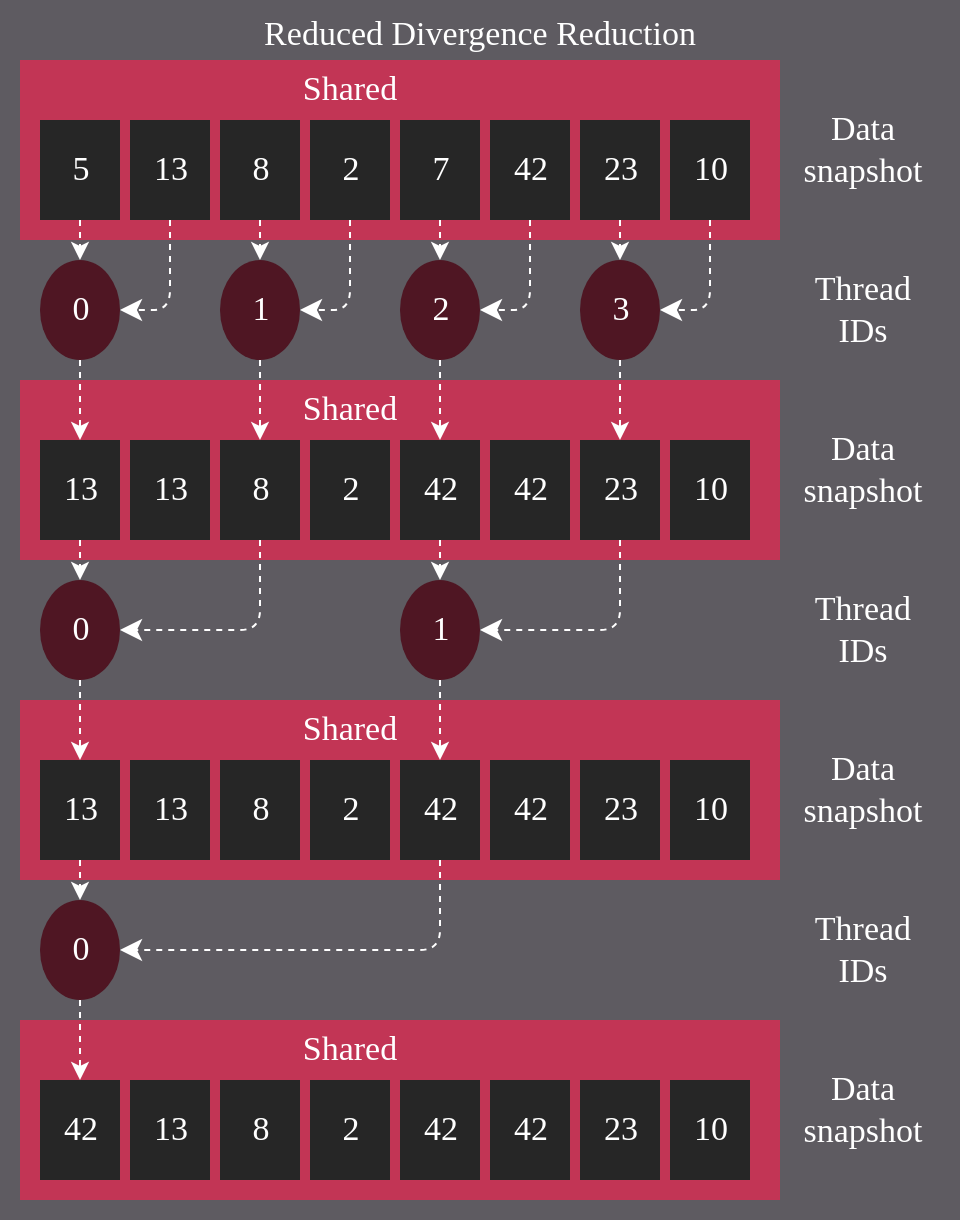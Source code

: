 <mxfile>
    <diagram id="zBbb_w2fufU70cdOGtND" name="1 oldal">
        <mxGraphModel dx="1054" dy="1139" grid="1" gridSize="10" guides="1" tooltips="1" connect="1" arrows="1" fold="1" page="0" pageScale="1" pageWidth="660" pageHeight="610" background="none" math="0" shadow="0">
            <root>
                <mxCell id="0"/>
                <mxCell id="1" parent="0"/>
                <mxCell id="450" value="" style="rounded=0;whiteSpace=wrap;html=1;fillColor=#5E5B61;fontColor=#FFFFFF;strokeColor=none;spacing=0;" vertex="1" parent="1">
                    <mxGeometry width="480" height="610" as="geometry"/>
                </mxCell>
                <mxCell id="451" value="Reduced Divergence Reduction" style="text;strokeColor=none;fillColor=none;align=center;verticalAlign=middle;rounded=0;fontFamily=klavika;fontSize=17;fontColor=#FFFFFF;" vertex="1" parent="1">
                    <mxGeometry x="210" width="60" height="30" as="geometry"/>
                </mxCell>
                <mxCell id="452" value="" style="rounded=0;whiteSpace=wrap;html=1;fillColor=#C23555;fontColor=#FFFFFF;strokeColor=none;" vertex="1" parent="1">
                    <mxGeometry x="10" y="30" width="380" height="90" as="geometry"/>
                </mxCell>
                <mxCell id="453" value="&lt;font face=&quot;Klavika&quot; style=&quot;font-size: 17px;&quot;&gt;Shared&lt;/font&gt;" style="text;html=1;strokeColor=none;fillColor=none;align=center;verticalAlign=middle;whiteSpace=wrap;rounded=0;fontSize=17;fontColor=#FFFFFF;" vertex="1" parent="1">
                    <mxGeometry x="145" y="30" width="60" height="30" as="geometry"/>
                </mxCell>
                <mxCell id="454" value="" style="rounded=0;whiteSpace=wrap;html=1;fillColor=#262626;fontColor=#FFFFFF;strokeColor=none;" vertex="1" parent="1">
                    <mxGeometry x="20" y="60" width="40" height="50" as="geometry"/>
                </mxCell>
                <mxCell id="455" value="5" style="text;html=1;strokeColor=none;fillColor=none;align=center;verticalAlign=middle;whiteSpace=wrap;rounded=0;fontFamily=Klavika;fontSize=17;fontColor=#FFFFFF;" vertex="1" parent="1">
                    <mxGeometry x="27.5" y="70" width="25" height="30" as="geometry"/>
                </mxCell>
                <mxCell id="456" value="" style="endArrow=classic;html=1;dashed=1;strokeColor=#FFFFFF;fontColor=#FFFFFF;entryX=0.5;entryY=0;entryDx=0;entryDy=0;exitX=0.5;exitY=1;exitDx=0;exitDy=0;" edge="1" parent="1" source="454" target="459">
                    <mxGeometry width="50" height="50" relative="1" as="geometry">
                        <mxPoint x="450" y="50" as="sourcePoint"/>
                        <mxPoint x="450" y="360" as="targetPoint"/>
                    </mxGeometry>
                </mxCell>
                <mxCell id="457" value="" style="rounded=0;whiteSpace=wrap;html=1;fillColor=#262626;fontColor=#FFFFFF;strokeColor=none;" vertex="1" parent="1">
                    <mxGeometry x="65" y="60" width="40" height="50" as="geometry"/>
                </mxCell>
                <mxCell id="458" value="13" style="text;html=1;strokeColor=none;fillColor=none;align=center;verticalAlign=middle;whiteSpace=wrap;rounded=0;fontFamily=Klavika;fontSize=17;fontColor=#FFFFFF;" vertex="1" parent="1">
                    <mxGeometry x="72.5" y="70" width="25" height="30" as="geometry"/>
                </mxCell>
                <mxCell id="459" value="" style="ellipse;whiteSpace=wrap;html=1;fillColor=#4F1623;strokeColor=none;" vertex="1" parent="1">
                    <mxGeometry x="20" y="130" width="40" height="50" as="geometry"/>
                </mxCell>
                <mxCell id="460" value="0" style="text;html=1;strokeColor=none;fillColor=none;align=center;verticalAlign=middle;whiteSpace=wrap;rounded=0;fontFamily=Klavika;fontSize=17;fontColor=#FFFFFF;" vertex="1" parent="1">
                    <mxGeometry x="27.5" y="140" width="25" height="30" as="geometry"/>
                </mxCell>
                <mxCell id="461" value="" style="edgeStyle=segmentEdgeStyle;endArrow=classic;html=1;curved=0;rounded=1;endSize=8;startSize=8;entryX=1;entryY=0.5;entryDx=0;entryDy=0;exitX=0.5;exitY=1;exitDx=0;exitDy=0;strokeColor=#FFFFFF;fontColor=#FFFFFF;dashed=1;" edge="1" parent="1" source="457" target="459">
                    <mxGeometry width="50" height="50" relative="1" as="geometry">
                        <mxPoint x="270" y="260" as="sourcePoint"/>
                        <mxPoint x="320" y="210" as="targetPoint"/>
                        <Array as="points">
                            <mxPoint x="85" y="155"/>
                        </Array>
                    </mxGeometry>
                </mxCell>
                <mxCell id="462" value="" style="rounded=0;whiteSpace=wrap;html=1;fillColor=#262626;fontColor=#FFFFFF;strokeColor=none;" vertex="1" parent="1">
                    <mxGeometry x="110" y="60" width="40" height="50" as="geometry"/>
                </mxCell>
                <mxCell id="463" value="8" style="text;html=1;strokeColor=none;fillColor=none;align=center;verticalAlign=middle;whiteSpace=wrap;rounded=0;fontFamily=Klavika;fontSize=17;fontColor=#FFFFFF;" vertex="1" parent="1">
                    <mxGeometry x="117.5" y="70" width="25" height="30" as="geometry"/>
                </mxCell>
                <mxCell id="464" value="" style="endArrow=classic;html=1;dashed=1;strokeColor=#FFFFFF;fontColor=#FFFFFF;entryX=0.5;entryY=0;entryDx=0;entryDy=0;exitX=0.5;exitY=1;exitDx=0;exitDy=0;" edge="1" parent="1" source="462" target="467">
                    <mxGeometry width="50" height="50" relative="1" as="geometry">
                        <mxPoint x="540" y="50" as="sourcePoint"/>
                        <mxPoint x="540" y="360" as="targetPoint"/>
                    </mxGeometry>
                </mxCell>
                <mxCell id="465" value="" style="rounded=0;whiteSpace=wrap;html=1;fillColor=#262626;fontColor=#FFFFFF;strokeColor=none;" vertex="1" parent="1">
                    <mxGeometry x="155" y="60" width="40" height="50" as="geometry"/>
                </mxCell>
                <mxCell id="466" value="2" style="text;html=1;strokeColor=none;fillColor=none;align=center;verticalAlign=middle;whiteSpace=wrap;rounded=0;fontFamily=Klavika;fontSize=17;fontColor=#FFFFFF;" vertex="1" parent="1">
                    <mxGeometry x="162.5" y="70" width="25" height="30" as="geometry"/>
                </mxCell>
                <mxCell id="467" value="" style="ellipse;whiteSpace=wrap;html=1;fillColor=#4F1623;strokeColor=none;" vertex="1" parent="1">
                    <mxGeometry x="110" y="130" width="40" height="50" as="geometry"/>
                </mxCell>
                <mxCell id="468" value="1" style="text;html=1;strokeColor=none;fillColor=none;align=center;verticalAlign=middle;whiteSpace=wrap;rounded=0;fontFamily=Klavika;fontSize=17;fontColor=#FFFFFF;" vertex="1" parent="1">
                    <mxGeometry x="117.5" y="140" width="25" height="30" as="geometry"/>
                </mxCell>
                <mxCell id="469" value="" style="edgeStyle=segmentEdgeStyle;endArrow=classic;html=1;curved=0;rounded=1;endSize=8;startSize=8;entryX=1;entryY=0.5;entryDx=0;entryDy=0;exitX=0.5;exitY=1;exitDx=0;exitDy=0;strokeColor=#FFFFFF;fontColor=#FFFFFF;dashed=1;" edge="1" parent="1" source="465" target="467">
                    <mxGeometry width="50" height="50" relative="1" as="geometry">
                        <mxPoint x="360" y="260" as="sourcePoint"/>
                        <mxPoint x="410" y="210" as="targetPoint"/>
                        <Array as="points">
                            <mxPoint x="175" y="155"/>
                        </Array>
                    </mxGeometry>
                </mxCell>
                <mxCell id="470" value="" style="rounded=0;whiteSpace=wrap;html=1;fillColor=#262626;fontColor=#FFFFFF;strokeColor=none;" vertex="1" parent="1">
                    <mxGeometry x="200" y="60" width="40" height="50" as="geometry"/>
                </mxCell>
                <mxCell id="471" value="7" style="text;html=1;strokeColor=none;fillColor=none;align=center;verticalAlign=middle;whiteSpace=wrap;rounded=0;fontFamily=Klavika;fontSize=17;fontColor=#FFFFFF;" vertex="1" parent="1">
                    <mxGeometry x="207.5" y="70" width="25" height="30" as="geometry"/>
                </mxCell>
                <mxCell id="472" value="" style="endArrow=classic;html=1;dashed=1;strokeColor=#FFFFFF;fontColor=#FFFFFF;entryX=0.5;entryY=0;entryDx=0;entryDy=0;exitX=0.5;exitY=1;exitDx=0;exitDy=0;" edge="1" parent="1" source="470" target="475">
                    <mxGeometry width="50" height="50" relative="1" as="geometry">
                        <mxPoint x="630" y="50" as="sourcePoint"/>
                        <mxPoint x="630" y="360" as="targetPoint"/>
                    </mxGeometry>
                </mxCell>
                <mxCell id="473" value="" style="rounded=0;whiteSpace=wrap;html=1;fillColor=#262626;fontColor=#FFFFFF;strokeColor=none;" vertex="1" parent="1">
                    <mxGeometry x="245" y="60" width="40" height="50" as="geometry"/>
                </mxCell>
                <mxCell id="474" value="42" style="text;html=1;strokeColor=none;fillColor=none;align=center;verticalAlign=middle;whiteSpace=wrap;rounded=0;fontFamily=Klavika;fontSize=17;fontColor=#FFFFFF;" vertex="1" parent="1">
                    <mxGeometry x="252.5" y="70" width="25" height="30" as="geometry"/>
                </mxCell>
                <mxCell id="475" value="" style="ellipse;whiteSpace=wrap;html=1;fillColor=#4F1623;strokeColor=none;" vertex="1" parent="1">
                    <mxGeometry x="200" y="130" width="40" height="50" as="geometry"/>
                </mxCell>
                <mxCell id="476" value="2" style="text;html=1;strokeColor=none;fillColor=none;align=center;verticalAlign=middle;whiteSpace=wrap;rounded=0;fontFamily=Klavika;fontSize=17;fontColor=#FFFFFF;" vertex="1" parent="1">
                    <mxGeometry x="207.5" y="140" width="25" height="30" as="geometry"/>
                </mxCell>
                <mxCell id="477" value="" style="edgeStyle=segmentEdgeStyle;endArrow=classic;html=1;curved=0;rounded=1;endSize=8;startSize=8;entryX=1;entryY=0.5;entryDx=0;entryDy=0;exitX=0.5;exitY=1;exitDx=0;exitDy=0;strokeColor=#FFFFFF;fontColor=#FFFFFF;dashed=1;" edge="1" parent="1" source="473" target="475">
                    <mxGeometry width="50" height="50" relative="1" as="geometry">
                        <mxPoint x="450" y="260" as="sourcePoint"/>
                        <mxPoint x="500" y="210" as="targetPoint"/>
                        <Array as="points">
                            <mxPoint x="265" y="155"/>
                        </Array>
                    </mxGeometry>
                </mxCell>
                <mxCell id="478" value="" style="rounded=0;whiteSpace=wrap;html=1;fillColor=#262626;fontColor=#FFFFFF;strokeColor=none;" vertex="1" parent="1">
                    <mxGeometry x="290" y="60" width="40" height="50" as="geometry"/>
                </mxCell>
                <mxCell id="479" value="23" style="text;html=1;strokeColor=none;fillColor=none;align=center;verticalAlign=middle;whiteSpace=wrap;rounded=0;fontFamily=Klavika;fontSize=17;fontColor=#FFFFFF;" vertex="1" parent="1">
                    <mxGeometry x="297.5" y="70" width="25" height="30" as="geometry"/>
                </mxCell>
                <mxCell id="480" value="" style="endArrow=classic;html=1;dashed=1;strokeColor=#FFFFFF;fontColor=#FFFFFF;entryX=0.5;entryY=0;entryDx=0;entryDy=0;exitX=0.5;exitY=1;exitDx=0;exitDy=0;" edge="1" parent="1" source="478" target="483">
                    <mxGeometry width="50" height="50" relative="1" as="geometry">
                        <mxPoint x="720" y="50" as="sourcePoint"/>
                        <mxPoint x="720" y="360" as="targetPoint"/>
                    </mxGeometry>
                </mxCell>
                <mxCell id="481" value="" style="rounded=0;whiteSpace=wrap;html=1;fillColor=#262626;fontColor=#FFFFFF;strokeColor=none;" vertex="1" parent="1">
                    <mxGeometry x="335" y="60" width="40" height="50" as="geometry"/>
                </mxCell>
                <mxCell id="482" value="10" style="text;html=1;strokeColor=none;fillColor=none;align=center;verticalAlign=middle;whiteSpace=wrap;rounded=0;fontFamily=Klavika;fontSize=17;fontColor=#FFFFFF;" vertex="1" parent="1">
                    <mxGeometry x="342.5" y="70" width="25" height="30" as="geometry"/>
                </mxCell>
                <mxCell id="483" value="" style="ellipse;whiteSpace=wrap;html=1;fillColor=#4F1623;strokeColor=none;" vertex="1" parent="1">
                    <mxGeometry x="290" y="130" width="40" height="50" as="geometry"/>
                </mxCell>
                <mxCell id="484" value="3" style="text;html=1;strokeColor=none;fillColor=none;align=center;verticalAlign=middle;whiteSpace=wrap;rounded=0;fontFamily=Klavika;fontSize=17;fontColor=#FFFFFF;" vertex="1" parent="1">
                    <mxGeometry x="297.5" y="140" width="25" height="30" as="geometry"/>
                </mxCell>
                <mxCell id="485" value="" style="edgeStyle=segmentEdgeStyle;endArrow=classic;html=1;curved=0;rounded=1;endSize=8;startSize=8;entryX=1;entryY=0.5;entryDx=0;entryDy=0;exitX=0.5;exitY=1;exitDx=0;exitDy=0;strokeColor=#FFFFFF;fontColor=#FFFFFF;dashed=1;" edge="1" parent="1" source="481" target="483">
                    <mxGeometry width="50" height="50" relative="1" as="geometry">
                        <mxPoint x="540" y="260" as="sourcePoint"/>
                        <mxPoint x="590" y="210" as="targetPoint"/>
                        <Array as="points">
                            <mxPoint x="355" y="155"/>
                        </Array>
                    </mxGeometry>
                </mxCell>
                <mxCell id="486" value="" style="rounded=0;whiteSpace=wrap;html=1;fillColor=#C23555;fontColor=#FFFFFF;strokeColor=none;" vertex="1" parent="1">
                    <mxGeometry x="10" y="190" width="380" height="90" as="geometry"/>
                </mxCell>
                <mxCell id="487" value="&lt;font face=&quot;Klavika&quot; style=&quot;font-size: 17px;&quot;&gt;Shared&lt;/font&gt;" style="text;html=1;strokeColor=none;fillColor=none;align=center;verticalAlign=middle;whiteSpace=wrap;rounded=0;fontSize=17;fontColor=#FFFFFF;" vertex="1" parent="1">
                    <mxGeometry x="145" y="190" width="60" height="30" as="geometry"/>
                </mxCell>
                <mxCell id="488" value="" style="rounded=0;whiteSpace=wrap;html=1;fillColor=#262626;fontColor=#FFFFFF;strokeColor=none;" vertex="1" parent="1">
                    <mxGeometry x="20" y="220" width="40" height="50" as="geometry"/>
                </mxCell>
                <mxCell id="489" value="13" style="text;html=1;strokeColor=none;fillColor=none;align=center;verticalAlign=middle;whiteSpace=wrap;rounded=0;fontFamily=Klavika;fontSize=17;fontColor=#FFFFFF;" vertex="1" parent="1">
                    <mxGeometry x="27.5" y="230" width="25" height="30" as="geometry"/>
                </mxCell>
                <mxCell id="490" value="" style="endArrow=classic;html=1;dashed=1;strokeColor=#FFFFFF;fontColor=#FFFFFF;entryX=0.5;entryY=0;entryDx=0;entryDy=0;exitX=0.5;exitY=1;exitDx=0;exitDy=0;" edge="1" parent="1" source="488" target="493">
                    <mxGeometry width="50" height="50" relative="1" as="geometry">
                        <mxPoint x="450" y="210" as="sourcePoint"/>
                        <mxPoint x="450" y="520" as="targetPoint"/>
                    </mxGeometry>
                </mxCell>
                <mxCell id="491" value="" style="rounded=0;whiteSpace=wrap;html=1;fillColor=#262626;fontColor=#FFFFFF;strokeColor=none;" vertex="1" parent="1">
                    <mxGeometry x="65" y="220" width="40" height="50" as="geometry"/>
                </mxCell>
                <mxCell id="492" value="13" style="text;html=1;strokeColor=none;fillColor=none;align=center;verticalAlign=middle;whiteSpace=wrap;rounded=0;fontFamily=Klavika;fontSize=17;fontColor=#FFFFFF;" vertex="1" parent="1">
                    <mxGeometry x="72.5" y="230" width="25" height="30" as="geometry"/>
                </mxCell>
                <mxCell id="493" value="" style="ellipse;whiteSpace=wrap;html=1;fillColor=#4F1623;strokeColor=none;" vertex="1" parent="1">
                    <mxGeometry x="20" y="290" width="40" height="50" as="geometry"/>
                </mxCell>
                <mxCell id="494" value="0" style="text;html=1;strokeColor=none;fillColor=none;align=center;verticalAlign=middle;whiteSpace=wrap;rounded=0;fontFamily=Klavika;fontSize=17;fontColor=#FFFFFF;" vertex="1" parent="1">
                    <mxGeometry x="27.5" y="300" width="25" height="30" as="geometry"/>
                </mxCell>
                <mxCell id="495" value="" style="edgeStyle=segmentEdgeStyle;endArrow=classic;html=1;curved=0;rounded=1;endSize=8;startSize=8;entryX=1;entryY=0.5;entryDx=0;entryDy=0;strokeColor=#FFFFFF;fontColor=#FFFFFF;dashed=1;exitX=0.5;exitY=1;exitDx=0;exitDy=0;" edge="1" parent="1" source="496" target="493">
                    <mxGeometry width="50" height="50" relative="1" as="geometry">
                        <mxPoint x="270" y="420" as="sourcePoint"/>
                        <mxPoint x="320" y="370" as="targetPoint"/>
                        <Array as="points">
                            <mxPoint x="130" y="315"/>
                        </Array>
                    </mxGeometry>
                </mxCell>
                <mxCell id="496" value="" style="rounded=0;whiteSpace=wrap;html=1;fillColor=#262626;fontColor=#FFFFFF;strokeColor=none;" vertex="1" parent="1">
                    <mxGeometry x="110" y="220" width="40" height="50" as="geometry"/>
                </mxCell>
                <mxCell id="497" value="8" style="text;html=1;strokeColor=none;fillColor=none;align=center;verticalAlign=middle;whiteSpace=wrap;rounded=0;fontFamily=Klavika;fontSize=17;fontColor=#FFFFFF;" vertex="1" parent="1">
                    <mxGeometry x="117.5" y="230" width="25" height="30" as="geometry"/>
                </mxCell>
                <mxCell id="498" value="" style="rounded=0;whiteSpace=wrap;html=1;fillColor=#262626;fontColor=#FFFFFF;strokeColor=none;" vertex="1" parent="1">
                    <mxGeometry x="155" y="220" width="40" height="50" as="geometry"/>
                </mxCell>
                <mxCell id="499" value="2" style="text;html=1;strokeColor=none;fillColor=none;align=center;verticalAlign=middle;whiteSpace=wrap;rounded=0;fontFamily=Klavika;fontSize=17;fontColor=#FFFFFF;" vertex="1" parent="1">
                    <mxGeometry x="162.5" y="230" width="25" height="30" as="geometry"/>
                </mxCell>
                <mxCell id="500" value="" style="rounded=0;whiteSpace=wrap;html=1;fillColor=#262626;fontColor=#FFFFFF;strokeColor=none;" vertex="1" parent="1">
                    <mxGeometry x="200" y="220" width="40" height="50" as="geometry"/>
                </mxCell>
                <mxCell id="501" value="42" style="text;html=1;strokeColor=none;fillColor=none;align=center;verticalAlign=middle;whiteSpace=wrap;rounded=0;fontFamily=Klavika;fontSize=17;fontColor=#FFFFFF;" vertex="1" parent="1">
                    <mxGeometry x="207.5" y="230" width="25" height="30" as="geometry"/>
                </mxCell>
                <mxCell id="502" value="" style="endArrow=classic;html=1;dashed=1;strokeColor=#FFFFFF;fontColor=#FFFFFF;entryX=0.5;entryY=0;entryDx=0;entryDy=0;exitX=0.5;exitY=1;exitDx=0;exitDy=0;" edge="1" parent="1" source="500" target="505">
                    <mxGeometry width="50" height="50" relative="1" as="geometry">
                        <mxPoint x="630" y="210" as="sourcePoint"/>
                        <mxPoint x="630" y="520" as="targetPoint"/>
                    </mxGeometry>
                </mxCell>
                <mxCell id="503" value="" style="rounded=0;whiteSpace=wrap;html=1;fillColor=#262626;fontColor=#FFFFFF;strokeColor=none;" vertex="1" parent="1">
                    <mxGeometry x="245" y="220" width="40" height="50" as="geometry"/>
                </mxCell>
                <mxCell id="504" value="42" style="text;html=1;strokeColor=none;fillColor=none;align=center;verticalAlign=middle;whiteSpace=wrap;rounded=0;fontFamily=Klavika;fontSize=17;fontColor=#FFFFFF;" vertex="1" parent="1">
                    <mxGeometry x="252.5" y="230" width="25" height="30" as="geometry"/>
                </mxCell>
                <mxCell id="505" value="" style="ellipse;whiteSpace=wrap;html=1;fillColor=#4F1623;strokeColor=none;" vertex="1" parent="1">
                    <mxGeometry x="200" y="290" width="40" height="50" as="geometry"/>
                </mxCell>
                <mxCell id="506" value="1" style="text;html=1;strokeColor=none;fillColor=none;align=center;verticalAlign=middle;whiteSpace=wrap;rounded=0;fontFamily=Klavika;fontSize=17;fontColor=#FFFFFF;" vertex="1" parent="1">
                    <mxGeometry x="207.5" y="300" width="25" height="30" as="geometry"/>
                </mxCell>
                <mxCell id="507" value="" style="edgeStyle=segmentEdgeStyle;endArrow=classic;html=1;curved=0;rounded=1;endSize=8;startSize=8;entryX=1;entryY=0.5;entryDx=0;entryDy=0;exitX=0.5;exitY=1;exitDx=0;exitDy=0;strokeColor=#FFFFFF;fontColor=#FFFFFF;dashed=1;" edge="1" parent="1" source="508" target="505">
                    <mxGeometry width="50" height="50" relative="1" as="geometry">
                        <mxPoint x="450" y="420" as="sourcePoint"/>
                        <mxPoint x="500" y="370" as="targetPoint"/>
                        <Array as="points">
                            <mxPoint x="310" y="315"/>
                        </Array>
                    </mxGeometry>
                </mxCell>
                <mxCell id="508" value="" style="rounded=0;whiteSpace=wrap;html=1;fillColor=#262626;fontColor=#FFFFFF;strokeColor=none;" vertex="1" parent="1">
                    <mxGeometry x="290" y="220" width="40" height="50" as="geometry"/>
                </mxCell>
                <mxCell id="509" value="23" style="text;html=1;strokeColor=none;fillColor=none;align=center;verticalAlign=middle;whiteSpace=wrap;rounded=0;fontFamily=Klavika;fontSize=17;fontColor=#FFFFFF;" vertex="1" parent="1">
                    <mxGeometry x="297.5" y="230" width="25" height="30" as="geometry"/>
                </mxCell>
                <mxCell id="510" value="" style="rounded=0;whiteSpace=wrap;html=1;fillColor=#262626;fontColor=#FFFFFF;strokeColor=none;" vertex="1" parent="1">
                    <mxGeometry x="335" y="220" width="40" height="50" as="geometry"/>
                </mxCell>
                <mxCell id="511" value="10" style="text;html=1;strokeColor=none;fillColor=none;align=center;verticalAlign=middle;whiteSpace=wrap;rounded=0;fontFamily=Klavika;fontSize=17;fontColor=#FFFFFF;" vertex="1" parent="1">
                    <mxGeometry x="342.5" y="230" width="25" height="30" as="geometry"/>
                </mxCell>
                <mxCell id="512" value="" style="endArrow=classic;html=1;dashed=1;strokeColor=#FFFFFF;fontColor=#FFFFFF;entryX=0.5;entryY=0;entryDx=0;entryDy=0;exitX=0.5;exitY=1;exitDx=0;exitDy=0;" edge="1" parent="1" source="459" target="488">
                    <mxGeometry width="50" height="50" relative="1" as="geometry">
                        <mxPoint x="50" y="120" as="sourcePoint"/>
                        <mxPoint x="50" y="140" as="targetPoint"/>
                    </mxGeometry>
                </mxCell>
                <mxCell id="513" value="" style="endArrow=classic;html=1;dashed=1;strokeColor=#FFFFFF;fontColor=#FFFFFF;entryX=0.5;entryY=0;entryDx=0;entryDy=0;exitX=0.5;exitY=1;exitDx=0;exitDy=0;" edge="1" parent="1" source="467" target="496">
                    <mxGeometry width="50" height="50" relative="1" as="geometry">
                        <mxPoint x="50" y="190" as="sourcePoint"/>
                        <mxPoint x="50" y="230" as="targetPoint"/>
                    </mxGeometry>
                </mxCell>
                <mxCell id="514" value="" style="endArrow=classic;html=1;dashed=1;strokeColor=#FFFFFF;fontColor=#FFFFFF;entryX=0.5;entryY=0;entryDx=0;entryDy=0;exitX=0.5;exitY=1;exitDx=0;exitDy=0;" edge="1" parent="1" source="475" target="500">
                    <mxGeometry width="50" height="50" relative="1" as="geometry">
                        <mxPoint x="60" y="200" as="sourcePoint"/>
                        <mxPoint x="60" y="240" as="targetPoint"/>
                    </mxGeometry>
                </mxCell>
                <mxCell id="515" value="" style="endArrow=classic;html=1;dashed=1;strokeColor=#FFFFFF;fontColor=#FFFFFF;entryX=0.5;entryY=0;entryDx=0;entryDy=0;exitX=0.5;exitY=1;exitDx=0;exitDy=0;" edge="1" parent="1" source="483" target="508">
                    <mxGeometry width="50" height="50" relative="1" as="geometry">
                        <mxPoint x="70" y="210" as="sourcePoint"/>
                        <mxPoint x="70" y="250" as="targetPoint"/>
                    </mxGeometry>
                </mxCell>
                <mxCell id="516" value="" style="rounded=0;whiteSpace=wrap;html=1;fillColor=#C23555;fontColor=#FFFFFF;strokeColor=none;" vertex="1" parent="1">
                    <mxGeometry x="10" y="350" width="380" height="90" as="geometry"/>
                </mxCell>
                <mxCell id="517" value="&lt;font face=&quot;Klavika&quot; style=&quot;font-size: 17px;&quot;&gt;Shared&lt;/font&gt;" style="text;html=1;strokeColor=none;fillColor=none;align=center;verticalAlign=middle;whiteSpace=wrap;rounded=0;fontSize=17;fontColor=#FFFFFF;" vertex="1" parent="1">
                    <mxGeometry x="145" y="350" width="60" height="30" as="geometry"/>
                </mxCell>
                <mxCell id="518" value="" style="rounded=0;whiteSpace=wrap;html=1;fillColor=#262626;fontColor=#FFFFFF;strokeColor=none;" vertex="1" parent="1">
                    <mxGeometry x="20" y="380" width="40" height="50" as="geometry"/>
                </mxCell>
                <mxCell id="519" value="13" style="text;html=1;strokeColor=none;fillColor=none;align=center;verticalAlign=middle;whiteSpace=wrap;rounded=0;fontFamily=Klavika;fontSize=17;fontColor=#FFFFFF;" vertex="1" parent="1">
                    <mxGeometry x="27.5" y="390" width="25" height="30" as="geometry"/>
                </mxCell>
                <mxCell id="520" value="" style="endArrow=classic;html=1;dashed=1;strokeColor=#FFFFFF;fontColor=#FFFFFF;entryX=0.5;entryY=0;entryDx=0;entryDy=0;exitX=0.5;exitY=1;exitDx=0;exitDy=0;" edge="1" parent="1" source="518" target="523">
                    <mxGeometry width="50" height="50" relative="1" as="geometry">
                        <mxPoint x="450" y="370" as="sourcePoint"/>
                        <mxPoint x="450" y="680" as="targetPoint"/>
                    </mxGeometry>
                </mxCell>
                <mxCell id="521" value="" style="rounded=0;whiteSpace=wrap;html=1;fillColor=#262626;fontColor=#FFFFFF;strokeColor=none;" vertex="1" parent="1">
                    <mxGeometry x="65" y="380" width="40" height="50" as="geometry"/>
                </mxCell>
                <mxCell id="522" value="13" style="text;html=1;strokeColor=none;fillColor=none;align=center;verticalAlign=middle;whiteSpace=wrap;rounded=0;fontFamily=Klavika;fontSize=17;fontColor=#FFFFFF;" vertex="1" parent="1">
                    <mxGeometry x="72.5" y="390" width="25" height="30" as="geometry"/>
                </mxCell>
                <mxCell id="523" value="" style="ellipse;whiteSpace=wrap;html=1;fillColor=#4F1623;strokeColor=none;" vertex="1" parent="1">
                    <mxGeometry x="20" y="450" width="40" height="50" as="geometry"/>
                </mxCell>
                <mxCell id="524" value="0" style="text;html=1;strokeColor=none;fillColor=none;align=center;verticalAlign=middle;whiteSpace=wrap;rounded=0;fontFamily=Klavika;fontSize=17;fontColor=#FFFFFF;" vertex="1" parent="1">
                    <mxGeometry x="27.5" y="460" width="25" height="30" as="geometry"/>
                </mxCell>
                <mxCell id="525" value="" style="edgeStyle=segmentEdgeStyle;endArrow=classic;html=1;curved=0;rounded=1;endSize=8;startSize=8;entryX=1;entryY=0.5;entryDx=0;entryDy=0;strokeColor=#FFFFFF;fontColor=#FFFFFF;dashed=1;exitX=0.5;exitY=1;exitDx=0;exitDy=0;" edge="1" parent="1" source="530" target="523">
                    <mxGeometry width="50" height="50" relative="1" as="geometry">
                        <mxPoint x="270" y="580" as="sourcePoint"/>
                        <mxPoint x="320" y="530" as="targetPoint"/>
                        <Array as="points">
                            <mxPoint x="220" y="475"/>
                        </Array>
                    </mxGeometry>
                </mxCell>
                <mxCell id="526" value="" style="rounded=0;whiteSpace=wrap;html=1;fillColor=#262626;fontColor=#FFFFFF;strokeColor=none;" vertex="1" parent="1">
                    <mxGeometry x="110" y="380" width="40" height="50" as="geometry"/>
                </mxCell>
                <mxCell id="527" value="8" style="text;html=1;strokeColor=none;fillColor=none;align=center;verticalAlign=middle;whiteSpace=wrap;rounded=0;fontFamily=Klavika;fontSize=17;fontColor=#FFFFFF;" vertex="1" parent="1">
                    <mxGeometry x="117.5" y="390" width="25" height="30" as="geometry"/>
                </mxCell>
                <mxCell id="528" value="" style="rounded=0;whiteSpace=wrap;html=1;fillColor=#262626;fontColor=#FFFFFF;strokeColor=none;" vertex="1" parent="1">
                    <mxGeometry x="155" y="380" width="40" height="50" as="geometry"/>
                </mxCell>
                <mxCell id="529" value="2" style="text;html=1;strokeColor=none;fillColor=none;align=center;verticalAlign=middle;whiteSpace=wrap;rounded=0;fontFamily=Klavika;fontSize=17;fontColor=#FFFFFF;" vertex="1" parent="1">
                    <mxGeometry x="162.5" y="390" width="25" height="30" as="geometry"/>
                </mxCell>
                <mxCell id="530" value="" style="rounded=0;whiteSpace=wrap;html=1;fillColor=#262626;fontColor=#FFFFFF;strokeColor=none;" vertex="1" parent="1">
                    <mxGeometry x="200" y="380" width="40" height="50" as="geometry"/>
                </mxCell>
                <mxCell id="531" value="42" style="text;html=1;strokeColor=none;fillColor=none;align=center;verticalAlign=middle;whiteSpace=wrap;rounded=0;fontFamily=Klavika;fontSize=17;fontColor=#FFFFFF;" vertex="1" parent="1">
                    <mxGeometry x="207.5" y="390" width="25" height="30" as="geometry"/>
                </mxCell>
                <mxCell id="532" value="" style="rounded=0;whiteSpace=wrap;html=1;fillColor=#262626;fontColor=#FFFFFF;strokeColor=none;" vertex="1" parent="1">
                    <mxGeometry x="245" y="380" width="40" height="50" as="geometry"/>
                </mxCell>
                <mxCell id="533" value="42" style="text;html=1;strokeColor=none;fillColor=none;align=center;verticalAlign=middle;whiteSpace=wrap;rounded=0;fontFamily=Klavika;fontSize=17;fontColor=#FFFFFF;" vertex="1" parent="1">
                    <mxGeometry x="252.5" y="390" width="25" height="30" as="geometry"/>
                </mxCell>
                <mxCell id="534" value="" style="rounded=0;whiteSpace=wrap;html=1;fillColor=#262626;fontColor=#FFFFFF;strokeColor=none;" vertex="1" parent="1">
                    <mxGeometry x="290" y="380" width="40" height="50" as="geometry"/>
                </mxCell>
                <mxCell id="535" value="23" style="text;html=1;strokeColor=none;fillColor=none;align=center;verticalAlign=middle;whiteSpace=wrap;rounded=0;fontFamily=Klavika;fontSize=17;fontColor=#FFFFFF;" vertex="1" parent="1">
                    <mxGeometry x="297.5" y="390" width="25" height="30" as="geometry"/>
                </mxCell>
                <mxCell id="536" value="" style="rounded=0;whiteSpace=wrap;html=1;fillColor=#262626;fontColor=#FFFFFF;strokeColor=none;" vertex="1" parent="1">
                    <mxGeometry x="335" y="380" width="40" height="50" as="geometry"/>
                </mxCell>
                <mxCell id="537" value="10" style="text;html=1;strokeColor=none;fillColor=none;align=center;verticalAlign=middle;whiteSpace=wrap;rounded=0;fontFamily=Klavika;fontSize=17;fontColor=#FFFFFF;" vertex="1" parent="1">
                    <mxGeometry x="342.5" y="390" width="25" height="30" as="geometry"/>
                </mxCell>
                <mxCell id="538" value="" style="endArrow=classic;html=1;dashed=1;strokeColor=#FFFFFF;fontColor=#FFFFFF;entryX=0.5;entryY=0;entryDx=0;entryDy=0;exitX=0.5;exitY=1;exitDx=0;exitDy=0;" edge="1" parent="1" source="493" target="518">
                    <mxGeometry width="50" height="50" relative="1" as="geometry">
                        <mxPoint x="50" y="190" as="sourcePoint"/>
                        <mxPoint x="50" y="230" as="targetPoint"/>
                    </mxGeometry>
                </mxCell>
                <mxCell id="539" value="" style="endArrow=classic;html=1;dashed=1;strokeColor=#FFFFFF;fontColor=#FFFFFF;entryX=0.5;entryY=0;entryDx=0;entryDy=0;exitX=0.5;exitY=1;exitDx=0;exitDy=0;" edge="1" parent="1" source="505" target="530">
                    <mxGeometry width="50" height="50" relative="1" as="geometry">
                        <mxPoint x="60" y="200" as="sourcePoint"/>
                        <mxPoint x="60" y="240" as="targetPoint"/>
                    </mxGeometry>
                </mxCell>
                <mxCell id="540" value="" style="rounded=0;whiteSpace=wrap;html=1;fillColor=#C23555;fontColor=#FFFFFF;strokeColor=none;" vertex="1" parent="1">
                    <mxGeometry x="10" y="510" width="380" height="90" as="geometry"/>
                </mxCell>
                <mxCell id="541" value="&lt;font face=&quot;Klavika&quot; style=&quot;font-size: 17px;&quot;&gt;Shared&lt;/font&gt;" style="text;html=1;strokeColor=none;fillColor=none;align=center;verticalAlign=middle;whiteSpace=wrap;rounded=0;fontSize=17;fontColor=#FFFFFF;" vertex="1" parent="1">
                    <mxGeometry x="145" y="510" width="60" height="30" as="geometry"/>
                </mxCell>
                <mxCell id="542" value="" style="rounded=0;whiteSpace=wrap;html=1;fillColor=#262626;fontColor=#FFFFFF;strokeColor=none;" vertex="1" parent="1">
                    <mxGeometry x="20" y="540" width="40" height="50" as="geometry"/>
                </mxCell>
                <mxCell id="543" value="42" style="text;html=1;strokeColor=none;fillColor=none;align=center;verticalAlign=middle;whiteSpace=wrap;rounded=0;fontFamily=Klavika;fontSize=17;fontColor=#FFFFFF;" vertex="1" parent="1">
                    <mxGeometry x="27.5" y="550" width="25" height="30" as="geometry"/>
                </mxCell>
                <mxCell id="544" value="" style="endArrow=classic;html=1;dashed=1;strokeColor=#FFFFFF;fontColor=#FFFFFF;exitX=0.5;exitY=1;exitDx=0;exitDy=0;" edge="1" parent="1" source="523">
                    <mxGeometry width="50" height="50" relative="1" as="geometry">
                        <mxPoint x="450" y="530" as="sourcePoint"/>
                        <mxPoint x="40" y="540" as="targetPoint"/>
                    </mxGeometry>
                </mxCell>
                <mxCell id="545" value="" style="rounded=0;whiteSpace=wrap;html=1;fillColor=#262626;fontColor=#FFFFFF;strokeColor=none;" vertex="1" parent="1">
                    <mxGeometry x="65" y="540" width="40" height="50" as="geometry"/>
                </mxCell>
                <mxCell id="546" value="13" style="text;html=1;strokeColor=none;fillColor=none;align=center;verticalAlign=middle;whiteSpace=wrap;rounded=0;fontFamily=Klavika;fontSize=17;fontColor=#FFFFFF;" vertex="1" parent="1">
                    <mxGeometry x="72.5" y="550" width="25" height="30" as="geometry"/>
                </mxCell>
                <mxCell id="547" value="" style="rounded=0;whiteSpace=wrap;html=1;fillColor=#262626;fontColor=#FFFFFF;strokeColor=none;" vertex="1" parent="1">
                    <mxGeometry x="110" y="540" width="40" height="50" as="geometry"/>
                </mxCell>
                <mxCell id="548" value="8" style="text;html=1;strokeColor=none;fillColor=none;align=center;verticalAlign=middle;whiteSpace=wrap;rounded=0;fontFamily=Klavika;fontSize=17;fontColor=#FFFFFF;" vertex="1" parent="1">
                    <mxGeometry x="117.5" y="550" width="25" height="30" as="geometry"/>
                </mxCell>
                <mxCell id="549" value="" style="rounded=0;whiteSpace=wrap;html=1;fillColor=#262626;fontColor=#FFFFFF;strokeColor=none;" vertex="1" parent="1">
                    <mxGeometry x="155" y="540" width="40" height="50" as="geometry"/>
                </mxCell>
                <mxCell id="550" value="2" style="text;html=1;strokeColor=none;fillColor=none;align=center;verticalAlign=middle;whiteSpace=wrap;rounded=0;fontFamily=Klavika;fontSize=17;fontColor=#FFFFFF;" vertex="1" parent="1">
                    <mxGeometry x="162.5" y="550" width="25" height="30" as="geometry"/>
                </mxCell>
                <mxCell id="551" value="" style="rounded=0;whiteSpace=wrap;html=1;fillColor=#262626;fontColor=#FFFFFF;strokeColor=none;" vertex="1" parent="1">
                    <mxGeometry x="200" y="540" width="40" height="50" as="geometry"/>
                </mxCell>
                <mxCell id="552" value="42" style="text;html=1;strokeColor=none;fillColor=none;align=center;verticalAlign=middle;whiteSpace=wrap;rounded=0;fontFamily=Klavika;fontSize=17;fontColor=#FFFFFF;" vertex="1" parent="1">
                    <mxGeometry x="207.5" y="550" width="25" height="30" as="geometry"/>
                </mxCell>
                <mxCell id="553" value="" style="rounded=0;whiteSpace=wrap;html=1;fillColor=#262626;fontColor=#FFFFFF;strokeColor=none;" vertex="1" parent="1">
                    <mxGeometry x="245" y="540" width="40" height="50" as="geometry"/>
                </mxCell>
                <mxCell id="554" value="42" style="text;html=1;strokeColor=none;fillColor=none;align=center;verticalAlign=middle;whiteSpace=wrap;rounded=0;fontFamily=Klavika;fontSize=17;fontColor=#FFFFFF;" vertex="1" parent="1">
                    <mxGeometry x="252.5" y="550" width="25" height="30" as="geometry"/>
                </mxCell>
                <mxCell id="555" value="" style="rounded=0;whiteSpace=wrap;html=1;fillColor=#262626;fontColor=#FFFFFF;strokeColor=none;" vertex="1" parent="1">
                    <mxGeometry x="290" y="540" width="40" height="50" as="geometry"/>
                </mxCell>
                <mxCell id="556" value="23" style="text;html=1;strokeColor=none;fillColor=none;align=center;verticalAlign=middle;whiteSpace=wrap;rounded=0;fontFamily=Klavika;fontSize=17;fontColor=#FFFFFF;" vertex="1" parent="1">
                    <mxGeometry x="297.5" y="550" width="25" height="30" as="geometry"/>
                </mxCell>
                <mxCell id="557" value="" style="rounded=0;whiteSpace=wrap;html=1;fillColor=#262626;fontColor=#FFFFFF;strokeColor=none;" vertex="1" parent="1">
                    <mxGeometry x="335" y="540" width="40" height="50" as="geometry"/>
                </mxCell>
                <mxCell id="558" value="10" style="text;html=1;strokeColor=none;fillColor=none;align=center;verticalAlign=middle;whiteSpace=wrap;rounded=0;fontFamily=Klavika;fontSize=17;fontColor=#FFFFFF;" vertex="1" parent="1">
                    <mxGeometry x="342.5" y="550" width="25" height="30" as="geometry"/>
                </mxCell>
                <mxCell id="559" value="Thread IDs" style="text;strokeColor=none;fillColor=none;align=center;verticalAlign=middle;rounded=0;fontFamily=klavika;fontSize=17;fontColor=#FFFFFF;whiteSpace=wrap;rotation=0;" vertex="1" parent="1">
                    <mxGeometry x="400" y="140" width="62.5" height="30" as="geometry"/>
                </mxCell>
                <mxCell id="560" value="Data snapshot" style="text;strokeColor=none;fillColor=none;align=center;verticalAlign=middle;rounded=0;fontFamily=klavika;fontSize=17;fontColor=#FFFFFF;whiteSpace=wrap;rotation=0;" vertex="1" parent="1">
                    <mxGeometry x="400" y="50" width="62.5" height="50" as="geometry"/>
                </mxCell>
                <mxCell id="561" value="Thread IDs" style="text;strokeColor=none;fillColor=none;align=center;verticalAlign=middle;rounded=0;fontFamily=klavika;fontSize=17;fontColor=#FFFFFF;whiteSpace=wrap;rotation=0;" vertex="1" parent="1">
                    <mxGeometry x="400" y="300" width="62.5" height="30" as="geometry"/>
                </mxCell>
                <mxCell id="562" value="Data snapshot" style="text;strokeColor=none;fillColor=none;align=center;verticalAlign=middle;rounded=0;fontFamily=klavika;fontSize=17;fontColor=#FFFFFF;whiteSpace=wrap;rotation=0;" vertex="1" parent="1">
                    <mxGeometry x="400" y="210" width="62.5" height="50" as="geometry"/>
                </mxCell>
                <mxCell id="563" value="Thread IDs" style="text;strokeColor=none;fillColor=none;align=center;verticalAlign=middle;rounded=0;fontFamily=klavika;fontSize=17;fontColor=#FFFFFF;whiteSpace=wrap;rotation=0;" vertex="1" parent="1">
                    <mxGeometry x="400" y="460" width="62.5" height="30" as="geometry"/>
                </mxCell>
                <mxCell id="564" value="Data snapshot" style="text;strokeColor=none;fillColor=none;align=center;verticalAlign=middle;rounded=0;fontFamily=klavika;fontSize=17;fontColor=#FFFFFF;whiteSpace=wrap;rotation=0;" vertex="1" parent="1">
                    <mxGeometry x="400" y="370" width="62.5" height="50" as="geometry"/>
                </mxCell>
                <mxCell id="565" value="Data snapshot" style="text;strokeColor=none;fillColor=none;align=center;verticalAlign=middle;rounded=0;fontFamily=klavika;fontSize=17;fontColor=#FFFFFF;whiteSpace=wrap;rotation=0;" vertex="1" parent="1">
                    <mxGeometry x="400" y="530" width="62.5" height="50" as="geometry"/>
                </mxCell>
            </root>
        </mxGraphModel>
    </diagram>
</mxfile>